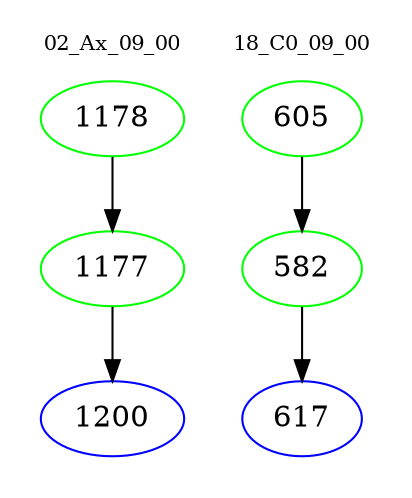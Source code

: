 digraph{
subgraph cluster_0 {
color = white
label = "02_Ax_09_00";
fontsize=10;
T0_1178 [label="1178", color="green"]
T0_1178 -> T0_1177 [color="black"]
T0_1177 [label="1177", color="green"]
T0_1177 -> T0_1200 [color="black"]
T0_1200 [label="1200", color="blue"]
}
subgraph cluster_1 {
color = white
label = "18_C0_09_00";
fontsize=10;
T1_605 [label="605", color="green"]
T1_605 -> T1_582 [color="black"]
T1_582 [label="582", color="green"]
T1_582 -> T1_617 [color="black"]
T1_617 [label="617", color="blue"]
}
}
